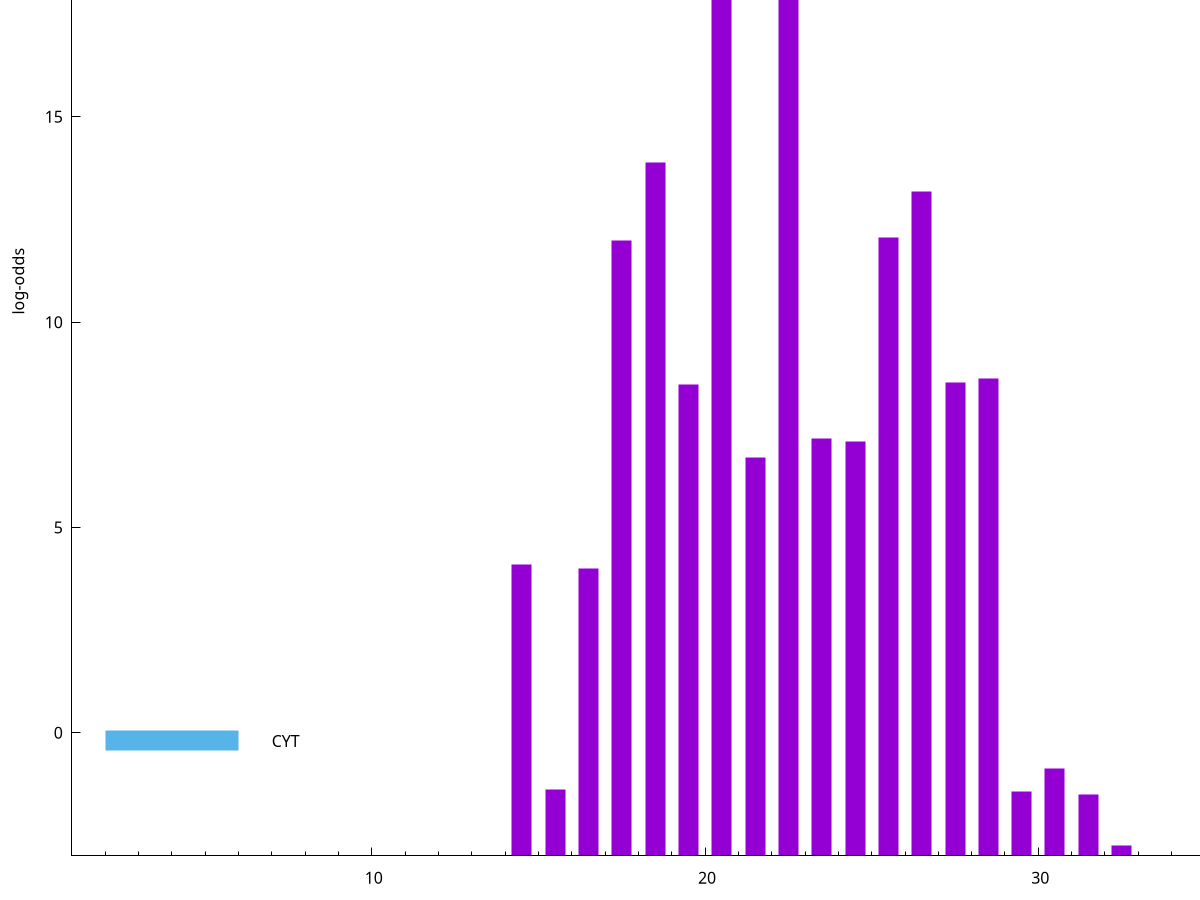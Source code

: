 set title "LipoP predictions for SRR4017826.gff"
set size 2., 1.4
set xrange [1:70] 
set mxtics 10
set yrange [-3:25]
set y2range [0:28]
set ylabel "log-odds"
set term postscript eps color solid "Helvetica" 30
set output "SRR4017826.gff33.eps"
set arrow from 2,22.9265 to 6,22.9265 nohead lt 1 lw 20
set label "SpI" at 7,22.9265
set arrow from 2,-0.200913 to 6,-0.200913 nohead lt 3 lw 20
set label "CYT" at 7,-0.200913
set arrow from 2,22.9265 to 6,22.9265 nohead lt 1 lw 20
set label "SpI" at 7,22.9265
# NOTE: The scores below are the log-odds scores with the threshold
# NOTE: subtracted (a hack to make gnuplot make the histogram all
# NOTE: look nice).
plot "-" axes x1y2 title "" with impulses lt 1 lw 20
22.500000 25.835500
20.500000 21.789000
18.500000 16.890500
26.500000 16.183000
25.500000 15.073900
17.500000 14.991300
28.500000 11.620290
27.500000 11.526100
19.500000 11.480610
23.500000 10.170790
24.500000 10.091480
21.500000 9.694780
14.500000 7.088230
16.500000 7.009270
30.500000 2.117399
15.500000 1.609640
29.500000 1.577370
31.500000 1.492060
32.500000 0.251620
e
exit
